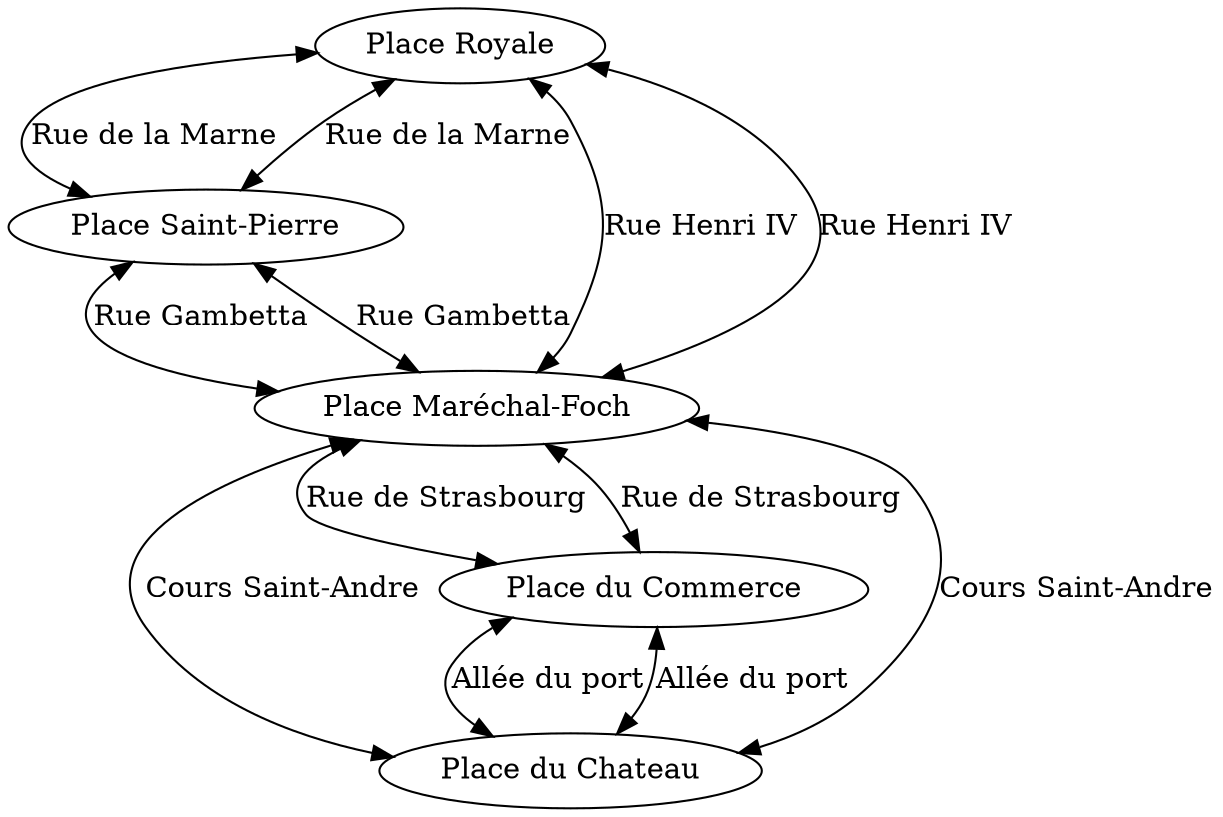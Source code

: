 digraph {
edge [dir="both"];
	Place_Royale [label="Place Royale"];
	Place_Saint_Pierre [label="Place Saint-Pierre"];
	Place_Marechal_Foch [label="Place Maréchal-Foch"];
	Place_du_Chateau [label="Place du Chateau"];
	Place_du_Commerce [label="Place du Commerce"];

	Place_Royale -> Place_Saint_Pierre [label="Rue de la Marne"];
	Place_Saint_Pierre -> Place_Marechal_Foch [label="Rue Gambetta"];
	Place_Royale -> Place_Marechal_Foch [label="Rue Henri IV"];
	Place_du_Commerce -> Place_Marechal_Foch [label="Rue de Strasbourg"];
	Place_du_Commerce -> Place_du_Chateau [label="Allée du port"];
	Place_du_Chateau -> Place_Marechal_Foch [label="Cours Saint-Andre"];
	Place_Saint_Pierre -> Place_Royale [label="Rue de la Marne"];
	Place_Marechal_Foch -> Place_Saint_Pierre [label="Rue Gambetta"];
	Place_Marechal_Foch -> Place_Royale [label="Rue Henri IV"];
	Place_Marechal_Foch -> Place_du_Commerce [label="Rue de Strasbourg"];
	Place_du_Chateau -> Place_du_Commerce [label="Allée du port"];
	Place_Marechal_Foch -> Place_du_Chateau [label="Cours Saint-Andre"];
}
